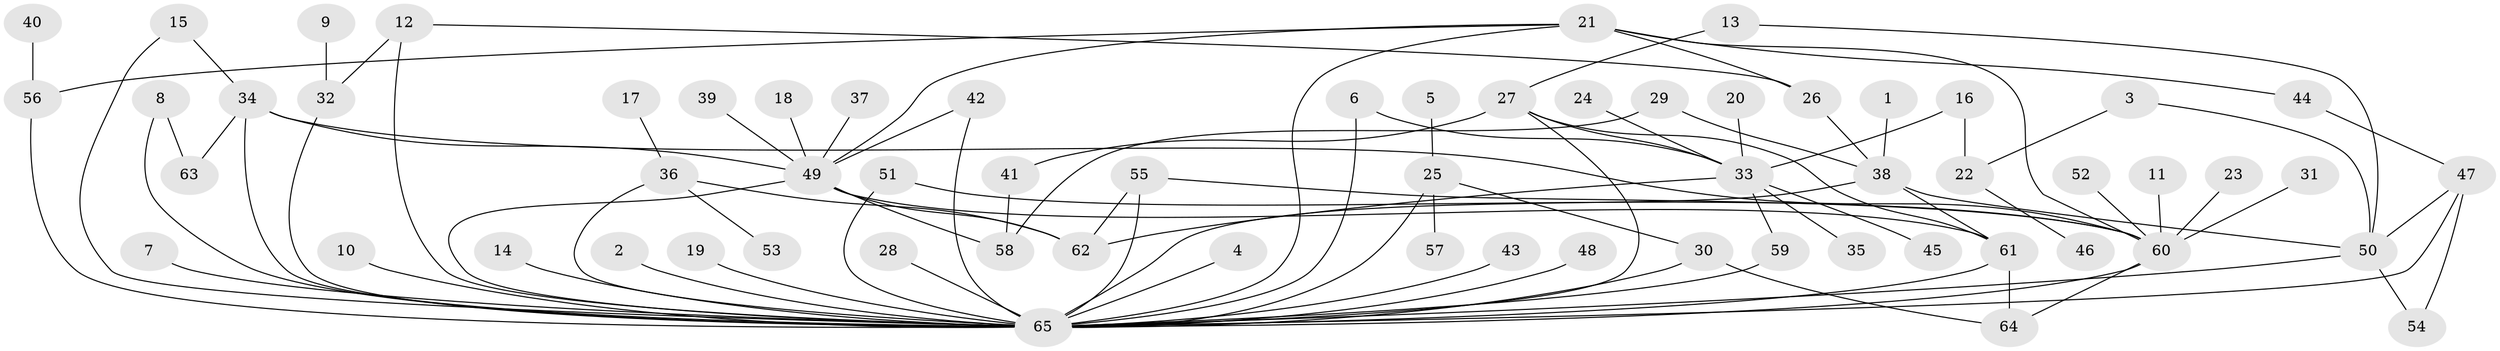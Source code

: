 // original degree distribution, {8: 0.027777777777777776, 3: 0.1388888888888889, 38: 0.009259259259259259, 1: 0.5092592592592593, 5: 0.037037037037037035, 14: 0.009259259259259259, 2: 0.17592592592592593, 4: 0.06481481481481481, 12: 0.009259259259259259, 11: 0.009259259259259259, 7: 0.009259259259259259}
// Generated by graph-tools (version 1.1) at 2025/36/03/04/25 23:36:46]
// undirected, 65 vertices, 96 edges
graph export_dot {
  node [color=gray90,style=filled];
  1;
  2;
  3;
  4;
  5;
  6;
  7;
  8;
  9;
  10;
  11;
  12;
  13;
  14;
  15;
  16;
  17;
  18;
  19;
  20;
  21;
  22;
  23;
  24;
  25;
  26;
  27;
  28;
  29;
  30;
  31;
  32;
  33;
  34;
  35;
  36;
  37;
  38;
  39;
  40;
  41;
  42;
  43;
  44;
  45;
  46;
  47;
  48;
  49;
  50;
  51;
  52;
  53;
  54;
  55;
  56;
  57;
  58;
  59;
  60;
  61;
  62;
  63;
  64;
  65;
  1 -- 38 [weight=1.0];
  2 -- 65 [weight=1.0];
  3 -- 22 [weight=1.0];
  3 -- 50 [weight=1.0];
  4 -- 65 [weight=1.0];
  5 -- 25 [weight=1.0];
  6 -- 33 [weight=1.0];
  6 -- 65 [weight=1.0];
  7 -- 65 [weight=1.0];
  8 -- 63 [weight=1.0];
  8 -- 65 [weight=1.0];
  9 -- 32 [weight=1.0];
  10 -- 65 [weight=1.0];
  11 -- 60 [weight=1.0];
  12 -- 26 [weight=1.0];
  12 -- 32 [weight=1.0];
  12 -- 65 [weight=1.0];
  13 -- 27 [weight=1.0];
  13 -- 50 [weight=1.0];
  14 -- 65 [weight=1.0];
  15 -- 34 [weight=1.0];
  15 -- 65 [weight=1.0];
  16 -- 22 [weight=1.0];
  16 -- 33 [weight=1.0];
  17 -- 36 [weight=1.0];
  18 -- 49 [weight=1.0];
  19 -- 65 [weight=1.0];
  20 -- 33 [weight=1.0];
  21 -- 26 [weight=1.0];
  21 -- 44 [weight=1.0];
  21 -- 49 [weight=1.0];
  21 -- 56 [weight=1.0];
  21 -- 60 [weight=1.0];
  21 -- 65 [weight=1.0];
  22 -- 46 [weight=1.0];
  23 -- 60 [weight=1.0];
  24 -- 33 [weight=1.0];
  25 -- 30 [weight=1.0];
  25 -- 57 [weight=1.0];
  25 -- 65 [weight=1.0];
  26 -- 38 [weight=1.0];
  27 -- 33 [weight=1.0];
  27 -- 41 [weight=1.0];
  27 -- 61 [weight=1.0];
  27 -- 65 [weight=1.0];
  28 -- 65 [weight=1.0];
  29 -- 38 [weight=1.0];
  29 -- 58 [weight=1.0];
  30 -- 64 [weight=1.0];
  30 -- 65 [weight=1.0];
  31 -- 60 [weight=1.0];
  32 -- 65 [weight=1.0];
  33 -- 35 [weight=1.0];
  33 -- 45 [weight=1.0];
  33 -- 59 [weight=1.0];
  33 -- 62 [weight=1.0];
  34 -- 49 [weight=1.0];
  34 -- 60 [weight=1.0];
  34 -- 63 [weight=1.0];
  34 -- 65 [weight=1.0];
  36 -- 53 [weight=1.0];
  36 -- 62 [weight=1.0];
  36 -- 65 [weight=1.0];
  37 -- 49 [weight=1.0];
  38 -- 50 [weight=1.0];
  38 -- 61 [weight=1.0];
  38 -- 65 [weight=1.0];
  39 -- 49 [weight=1.0];
  40 -- 56 [weight=1.0];
  41 -- 58 [weight=1.0];
  42 -- 49 [weight=1.0];
  42 -- 65 [weight=1.0];
  43 -- 65 [weight=1.0];
  44 -- 47 [weight=1.0];
  47 -- 50 [weight=1.0];
  47 -- 54 [weight=1.0];
  47 -- 65 [weight=1.0];
  48 -- 65 [weight=1.0];
  49 -- 58 [weight=1.0];
  49 -- 61 [weight=1.0];
  49 -- 62 [weight=1.0];
  49 -- 65 [weight=1.0];
  50 -- 54 [weight=1.0];
  50 -- 65 [weight=1.0];
  51 -- 60 [weight=1.0];
  51 -- 65 [weight=1.0];
  52 -- 60 [weight=1.0];
  55 -- 60 [weight=1.0];
  55 -- 62 [weight=1.0];
  55 -- 65 [weight=2.0];
  56 -- 65 [weight=1.0];
  59 -- 65 [weight=1.0];
  60 -- 64 [weight=1.0];
  60 -- 65 [weight=1.0];
  61 -- 64 [weight=1.0];
  61 -- 65 [weight=1.0];
}
